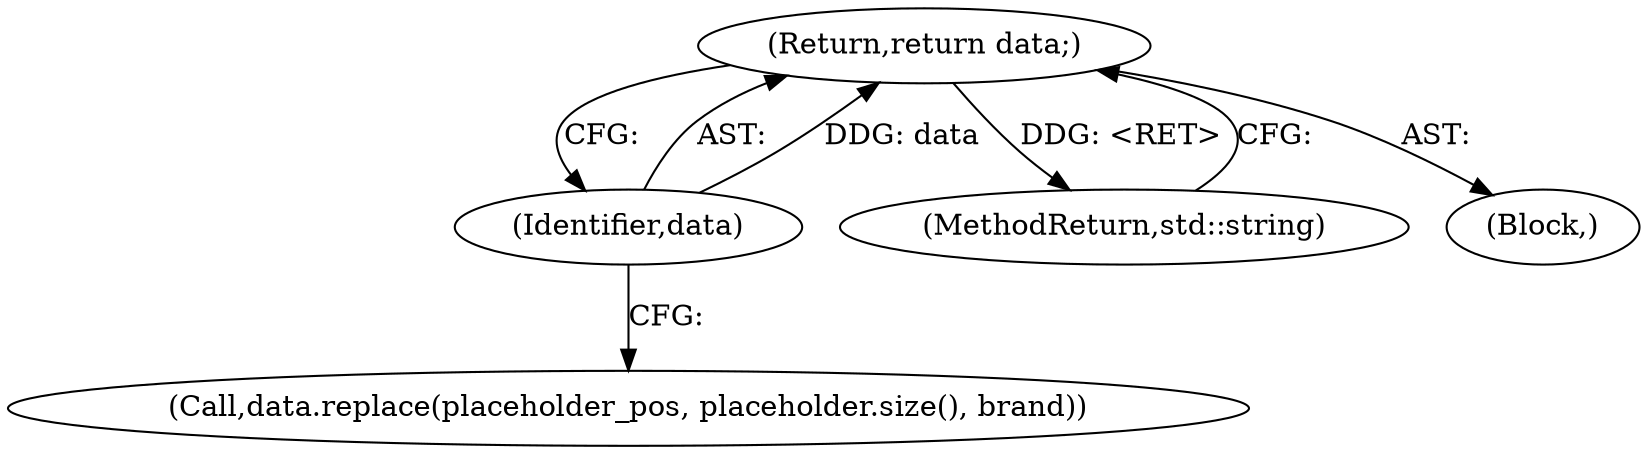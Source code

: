 digraph "1_Chrome_7c5aa07be11cd63d953fbe66370c5869a52170bf@del" {
"1000121" [label="(Return,return data;)"];
"1000122" [label="(Identifier,data)"];
"1000117" [label="(Call,data.replace(placeholder_pos, placeholder.size(), brand))"];
"1000122" [label="(Identifier,data)"];
"1000123" [label="(MethodReturn,std::string)"];
"1000102" [label="(Block,)"];
"1000121" [label="(Return,return data;)"];
"1000121" -> "1000102"  [label="AST: "];
"1000121" -> "1000122"  [label="CFG: "];
"1000122" -> "1000121"  [label="AST: "];
"1000123" -> "1000121"  [label="CFG: "];
"1000121" -> "1000123"  [label="DDG: <RET>"];
"1000122" -> "1000121"  [label="DDG: data"];
"1000122" -> "1000117"  [label="CFG: "];
}
